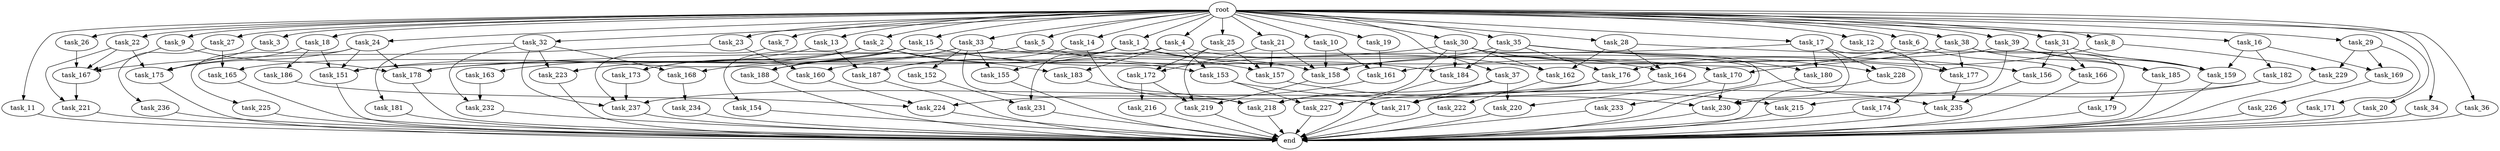 digraph G {
  root [size="0.000000"];
  task_1 [size="102.400000"];
  task_2 [size="102.400000"];
  task_3 [size="102.400000"];
  task_4 [size="102.400000"];
  task_5 [size="102.400000"];
  task_6 [size="102.400000"];
  task_7 [size="102.400000"];
  task_8 [size="102.400000"];
  task_9 [size="102.400000"];
  task_10 [size="102.400000"];
  task_11 [size="102.400000"];
  task_12 [size="102.400000"];
  task_13 [size="102.400000"];
  task_14 [size="102.400000"];
  task_15 [size="102.400000"];
  task_16 [size="102.400000"];
  task_17 [size="102.400000"];
  task_18 [size="102.400000"];
  task_19 [size="102.400000"];
  task_20 [size="102.400000"];
  task_21 [size="102.400000"];
  task_22 [size="102.400000"];
  task_23 [size="102.400000"];
  task_24 [size="102.400000"];
  task_25 [size="102.400000"];
  task_26 [size="102.400000"];
  task_27 [size="102.400000"];
  task_28 [size="102.400000"];
  task_29 [size="102.400000"];
  task_30 [size="102.400000"];
  task_31 [size="102.400000"];
  task_32 [size="102.400000"];
  task_33 [size="102.400000"];
  task_34 [size="102.400000"];
  task_35 [size="102.400000"];
  task_36 [size="102.400000"];
  task_37 [size="102.400000"];
  task_38 [size="102.400000"];
  task_39 [size="102.400000"];
  task_151 [size="18038862643.200001"];
  task_152 [size="13743895347.200001"];
  task_153 [size="85899345920.000000"];
  task_154 [size="7730941132.800000"];
  task_155 [size="68719476736.000000"];
  task_156 [size="76450417868.800003"];
  task_157 [size="46385646796.800003"];
  task_158 [size="87617332838.400009"];
  task_159 [size="186401580646.400024"];
  task_160 [size="35218731827.200005"];
  task_161 [size="100502234726.400009"];
  task_162 [size="107374182400.000000"];
  task_163 [size="3435973836.800000"];
  task_164 [size="140874927308.800018"];
  task_165 [size="109951162777.600006"];
  task_166 [size="140874927308.800018"];
  task_167 [size="193273528320.000000"];
  task_168 [size="17179869184.000000"];
  task_169 [size="63565515980.800003"];
  task_170 [size="99643241267.200012"];
  task_171 [size="21474836480.000000"];
  task_172 [size="38654705664.000000"];
  task_173 [size="62706522521.600006"];
  task_174 [size="7730941132.800000"];
  task_175 [size="107374182400.000000"];
  task_176 [size="76450417868.800003"];
  task_177 [size="76450417868.800003"];
  task_178 [size="127990025420.800003"];
  task_179 [size="54975581388.800003"];
  task_180 [size="21474836480.000000"];
  task_181 [size="3435973836.800000"];
  task_182 [size="42090679500.800003"];
  task_183 [size="85899345920.000000"];
  task_184 [size="104797202022.400009"];
  task_185 [size="58411555225.600006"];
  task_186 [size="3435973836.800000"];
  task_187 [size="66142496358.400002"];
  task_188 [size="91053306675.200012"];
  task_215 [size="45526653337.600006"];
  task_216 [size="7730941132.800000"];
  task_217 [size="140874927308.800018"];
  task_218 [size="70437463654.400009"];
  task_219 [size="93630287052.800003"];
  task_220 [size="107374182400.000000"];
  task_221 [size="44667659878.400002"];
  task_222 [size="21474836480.000000"];
  task_223 [size="58411555225.600006"];
  task_224 [size="86758339379.200012"];
  task_225 [size="3435973836.800000"];
  task_226 [size="3435973836.800000"];
  task_227 [size="127990025420.800003"];
  task_228 [size="29205777612.800003"];
  task_229 [size="76450417868.800003"];
  task_230 [size="182965606809.600006"];
  task_231 [size="140874927308.800018"];
  task_232 [size="17179869184.000000"];
  task_233 [size="13743895347.200001"];
  task_234 [size="42090679500.800003"];
  task_235 [size="138297946931.200012"];
  task_236 [size="54975581388.800003"];
  task_237 [size="109092169318.400009"];
  end [size="0.000000"];

  root -> task_1 [size="1.000000"];
  root -> task_2 [size="1.000000"];
  root -> task_3 [size="1.000000"];
  root -> task_4 [size="1.000000"];
  root -> task_5 [size="1.000000"];
  root -> task_6 [size="1.000000"];
  root -> task_7 [size="1.000000"];
  root -> task_8 [size="1.000000"];
  root -> task_9 [size="1.000000"];
  root -> task_10 [size="1.000000"];
  root -> task_11 [size="1.000000"];
  root -> task_12 [size="1.000000"];
  root -> task_13 [size="1.000000"];
  root -> task_14 [size="1.000000"];
  root -> task_15 [size="1.000000"];
  root -> task_16 [size="1.000000"];
  root -> task_17 [size="1.000000"];
  root -> task_18 [size="1.000000"];
  root -> task_19 [size="1.000000"];
  root -> task_20 [size="1.000000"];
  root -> task_21 [size="1.000000"];
  root -> task_22 [size="1.000000"];
  root -> task_23 [size="1.000000"];
  root -> task_24 [size="1.000000"];
  root -> task_25 [size="1.000000"];
  root -> task_26 [size="1.000000"];
  root -> task_27 [size="1.000000"];
  root -> task_28 [size="1.000000"];
  root -> task_29 [size="1.000000"];
  root -> task_30 [size="1.000000"];
  root -> task_31 [size="1.000000"];
  root -> task_32 [size="1.000000"];
  root -> task_33 [size="1.000000"];
  root -> task_34 [size="1.000000"];
  root -> task_35 [size="1.000000"];
  root -> task_36 [size="1.000000"];
  root -> task_37 [size="1.000000"];
  root -> task_38 [size="1.000000"];
  root -> task_39 [size="1.000000"];
  task_1 -> task_155 [size="536870912.000000"];
  task_1 -> task_158 [size="536870912.000000"];
  task_1 -> task_164 [size="536870912.000000"];
  task_1 -> task_187 [size="536870912.000000"];
  task_1 -> task_231 [size="536870912.000000"];
  task_2 -> task_153 [size="536870912.000000"];
  task_2 -> task_165 [size="536870912.000000"];
  task_2 -> task_173 [size="536870912.000000"];
  task_2 -> task_183 [size="536870912.000000"];
  task_2 -> task_223 [size="536870912.000000"];
  task_3 -> task_175 [size="679477248.000000"];
  task_4 -> task_153 [size="301989888.000000"];
  task_4 -> task_178 [size="301989888.000000"];
  task_4 -> task_183 [size="301989888.000000"];
  task_4 -> task_235 [size="301989888.000000"];
  task_5 -> task_184 [size="679477248.000000"];
  task_5 -> task_188 [size="679477248.000000"];
  task_6 -> task_166 [size="838860800.000000"];
  task_6 -> task_170 [size="838860800.000000"];
  task_7 -> task_237 [size="209715200.000000"];
  task_8 -> task_176 [size="536870912.000000"];
  task_8 -> task_229 [size="536870912.000000"];
  task_9 -> task_167 [size="838860800.000000"];
  task_9 -> task_178 [size="838860800.000000"];
  task_10 -> task_158 [size="33554432.000000"];
  task_10 -> task_161 [size="33554432.000000"];
  task_11 -> end [size="1.000000"];
  task_12 -> task_177 [size="75497472.000000"];
  task_13 -> task_163 [size="33554432.000000"];
  task_13 -> task_187 [size="33554432.000000"];
  task_14 -> task_187 [size="75497472.000000"];
  task_14 -> task_217 [size="75497472.000000"];
  task_15 -> task_151 [size="75497472.000000"];
  task_15 -> task_154 [size="75497472.000000"];
  task_15 -> task_157 [size="75497472.000000"];
  task_15 -> task_162 [size="75497472.000000"];
  task_15 -> task_173 [size="75497472.000000"];
  task_15 -> task_188 [size="75497472.000000"];
  task_16 -> task_159 [size="411041792.000000"];
  task_16 -> task_169 [size="411041792.000000"];
  task_16 -> task_182 [size="411041792.000000"];
  task_17 -> task_174 [size="75497472.000000"];
  task_17 -> task_178 [size="75497472.000000"];
  task_17 -> task_180 [size="75497472.000000"];
  task_17 -> task_228 [size="75497472.000000"];
  task_17 -> task_230 [size="75497472.000000"];
  task_18 -> task_151 [size="33554432.000000"];
  task_18 -> task_175 [size="33554432.000000"];
  task_18 -> task_186 [size="33554432.000000"];
  task_19 -> task_161 [size="411041792.000000"];
  task_20 -> end [size="1.000000"];
  task_21 -> task_157 [size="75497472.000000"];
  task_21 -> task_158 [size="75497472.000000"];
  task_21 -> task_172 [size="75497472.000000"];
  task_22 -> task_167 [size="301989888.000000"];
  task_22 -> task_175 [size="301989888.000000"];
  task_22 -> task_221 [size="301989888.000000"];
  task_23 -> task_160 [size="209715200.000000"];
  task_23 -> task_167 [size="209715200.000000"];
  task_24 -> task_151 [size="33554432.000000"];
  task_24 -> task_175 [size="33554432.000000"];
  task_24 -> task_178 [size="33554432.000000"];
  task_24 -> task_225 [size="33554432.000000"];
  task_25 -> task_157 [size="301989888.000000"];
  task_25 -> task_172 [size="301989888.000000"];
  task_25 -> task_219 [size="301989888.000000"];
  task_26 -> task_167 [size="536870912.000000"];
  task_27 -> task_165 [size="536870912.000000"];
  task_27 -> task_236 [size="536870912.000000"];
  task_28 -> task_159 [size="838860800.000000"];
  task_28 -> task_162 [size="838860800.000000"];
  task_28 -> task_164 [size="838860800.000000"];
  task_29 -> task_169 [size="209715200.000000"];
  task_29 -> task_171 [size="209715200.000000"];
  task_29 -> task_229 [size="209715200.000000"];
  task_30 -> task_160 [size="134217728.000000"];
  task_30 -> task_162 [size="134217728.000000"];
  task_30 -> task_177 [size="134217728.000000"];
  task_30 -> task_180 [size="134217728.000000"];
  task_30 -> task_184 [size="134217728.000000"];
  task_30 -> task_218 [size="134217728.000000"];
  task_30 -> task_233 [size="134217728.000000"];
  task_31 -> task_156 [size="536870912.000000"];
  task_31 -> task_159 [size="536870912.000000"];
  task_31 -> task_166 [size="536870912.000000"];
  task_32 -> task_168 [size="33554432.000000"];
  task_32 -> task_181 [size="33554432.000000"];
  task_32 -> task_223 [size="33554432.000000"];
  task_32 -> task_232 [size="33554432.000000"];
  task_32 -> task_237 [size="33554432.000000"];
  task_33 -> task_152 [size="134217728.000000"];
  task_33 -> task_155 [size="134217728.000000"];
  task_33 -> task_168 [size="134217728.000000"];
  task_33 -> task_170 [size="134217728.000000"];
  task_33 -> task_188 [size="134217728.000000"];
  task_33 -> task_218 [size="134217728.000000"];
  task_34 -> end [size="1.000000"];
  task_35 -> task_156 [size="209715200.000000"];
  task_35 -> task_158 [size="209715200.000000"];
  task_35 -> task_176 [size="209715200.000000"];
  task_35 -> task_184 [size="209715200.000000"];
  task_35 -> task_228 [size="209715200.000000"];
  task_36 -> end [size="1.000000"];
  task_37 -> task_217 [size="209715200.000000"];
  task_37 -> task_218 [size="209715200.000000"];
  task_37 -> task_220 [size="209715200.000000"];
  task_38 -> task_161 [size="536870912.000000"];
  task_38 -> task_177 [size="536870912.000000"];
  task_38 -> task_179 [size="536870912.000000"];
  task_38 -> task_185 [size="536870912.000000"];
  task_39 -> task_151 [size="33554432.000000"];
  task_39 -> task_159 [size="33554432.000000"];
  task_39 -> task_185 [size="33554432.000000"];
  task_39 -> task_230 [size="33554432.000000"];
  task_151 -> end [size="1.000000"];
  task_152 -> task_231 [size="838860800.000000"];
  task_153 -> task_227 [size="838860800.000000"];
  task_153 -> task_230 [size="838860800.000000"];
  task_154 -> end [size="1.000000"];
  task_155 -> end [size="1.000000"];
  task_156 -> task_235 [size="209715200.000000"];
  task_157 -> task_215 [size="33554432.000000"];
  task_158 -> task_219 [size="536870912.000000"];
  task_159 -> end [size="1.000000"];
  task_160 -> task_224 [size="679477248.000000"];
  task_161 -> task_224 [size="33554432.000000"];
  task_162 -> task_222 [size="209715200.000000"];
  task_163 -> task_232 [size="134217728.000000"];
  task_164 -> task_217 [size="679477248.000000"];
  task_165 -> end [size="1.000000"];
  task_166 -> end [size="1.000000"];
  task_167 -> task_221 [size="134217728.000000"];
  task_168 -> task_234 [size="411041792.000000"];
  task_169 -> task_226 [size="33554432.000000"];
  task_170 -> task_220 [size="838860800.000000"];
  task_170 -> task_230 [size="838860800.000000"];
  task_171 -> end [size="1.000000"];
  task_172 -> task_216 [size="75497472.000000"];
  task_172 -> task_219 [size="75497472.000000"];
  task_173 -> task_237 [size="411041792.000000"];
  task_174 -> end [size="1.000000"];
  task_175 -> end [size="1.000000"];
  task_176 -> task_227 [size="411041792.000000"];
  task_176 -> task_237 [size="411041792.000000"];
  task_177 -> task_235 [size="838860800.000000"];
  task_178 -> end [size="1.000000"];
  task_179 -> end [size="1.000000"];
  task_180 -> end [size="1.000000"];
  task_181 -> end [size="1.000000"];
  task_182 -> task_215 [size="411041792.000000"];
  task_182 -> task_217 [size="411041792.000000"];
  task_183 -> task_218 [size="209715200.000000"];
  task_184 -> end [size="1.000000"];
  task_185 -> end [size="1.000000"];
  task_186 -> task_224 [size="134217728.000000"];
  task_187 -> end [size="1.000000"];
  task_188 -> end [size="1.000000"];
  task_215 -> end [size="1.000000"];
  task_216 -> end [size="1.000000"];
  task_217 -> end [size="1.000000"];
  task_218 -> end [size="1.000000"];
  task_219 -> end [size="1.000000"];
  task_220 -> end [size="1.000000"];
  task_221 -> end [size="1.000000"];
  task_222 -> end [size="1.000000"];
  task_223 -> end [size="1.000000"];
  task_224 -> end [size="1.000000"];
  task_225 -> end [size="1.000000"];
  task_226 -> end [size="1.000000"];
  task_227 -> end [size="1.000000"];
  task_228 -> end [size="1.000000"];
  task_229 -> end [size="1.000000"];
  task_230 -> end [size="1.000000"];
  task_231 -> end [size="1.000000"];
  task_232 -> end [size="1.000000"];
  task_233 -> end [size="1.000000"];
  task_234 -> end [size="1.000000"];
  task_235 -> end [size="1.000000"];
  task_236 -> end [size="1.000000"];
  task_237 -> end [size="1.000000"];
}
